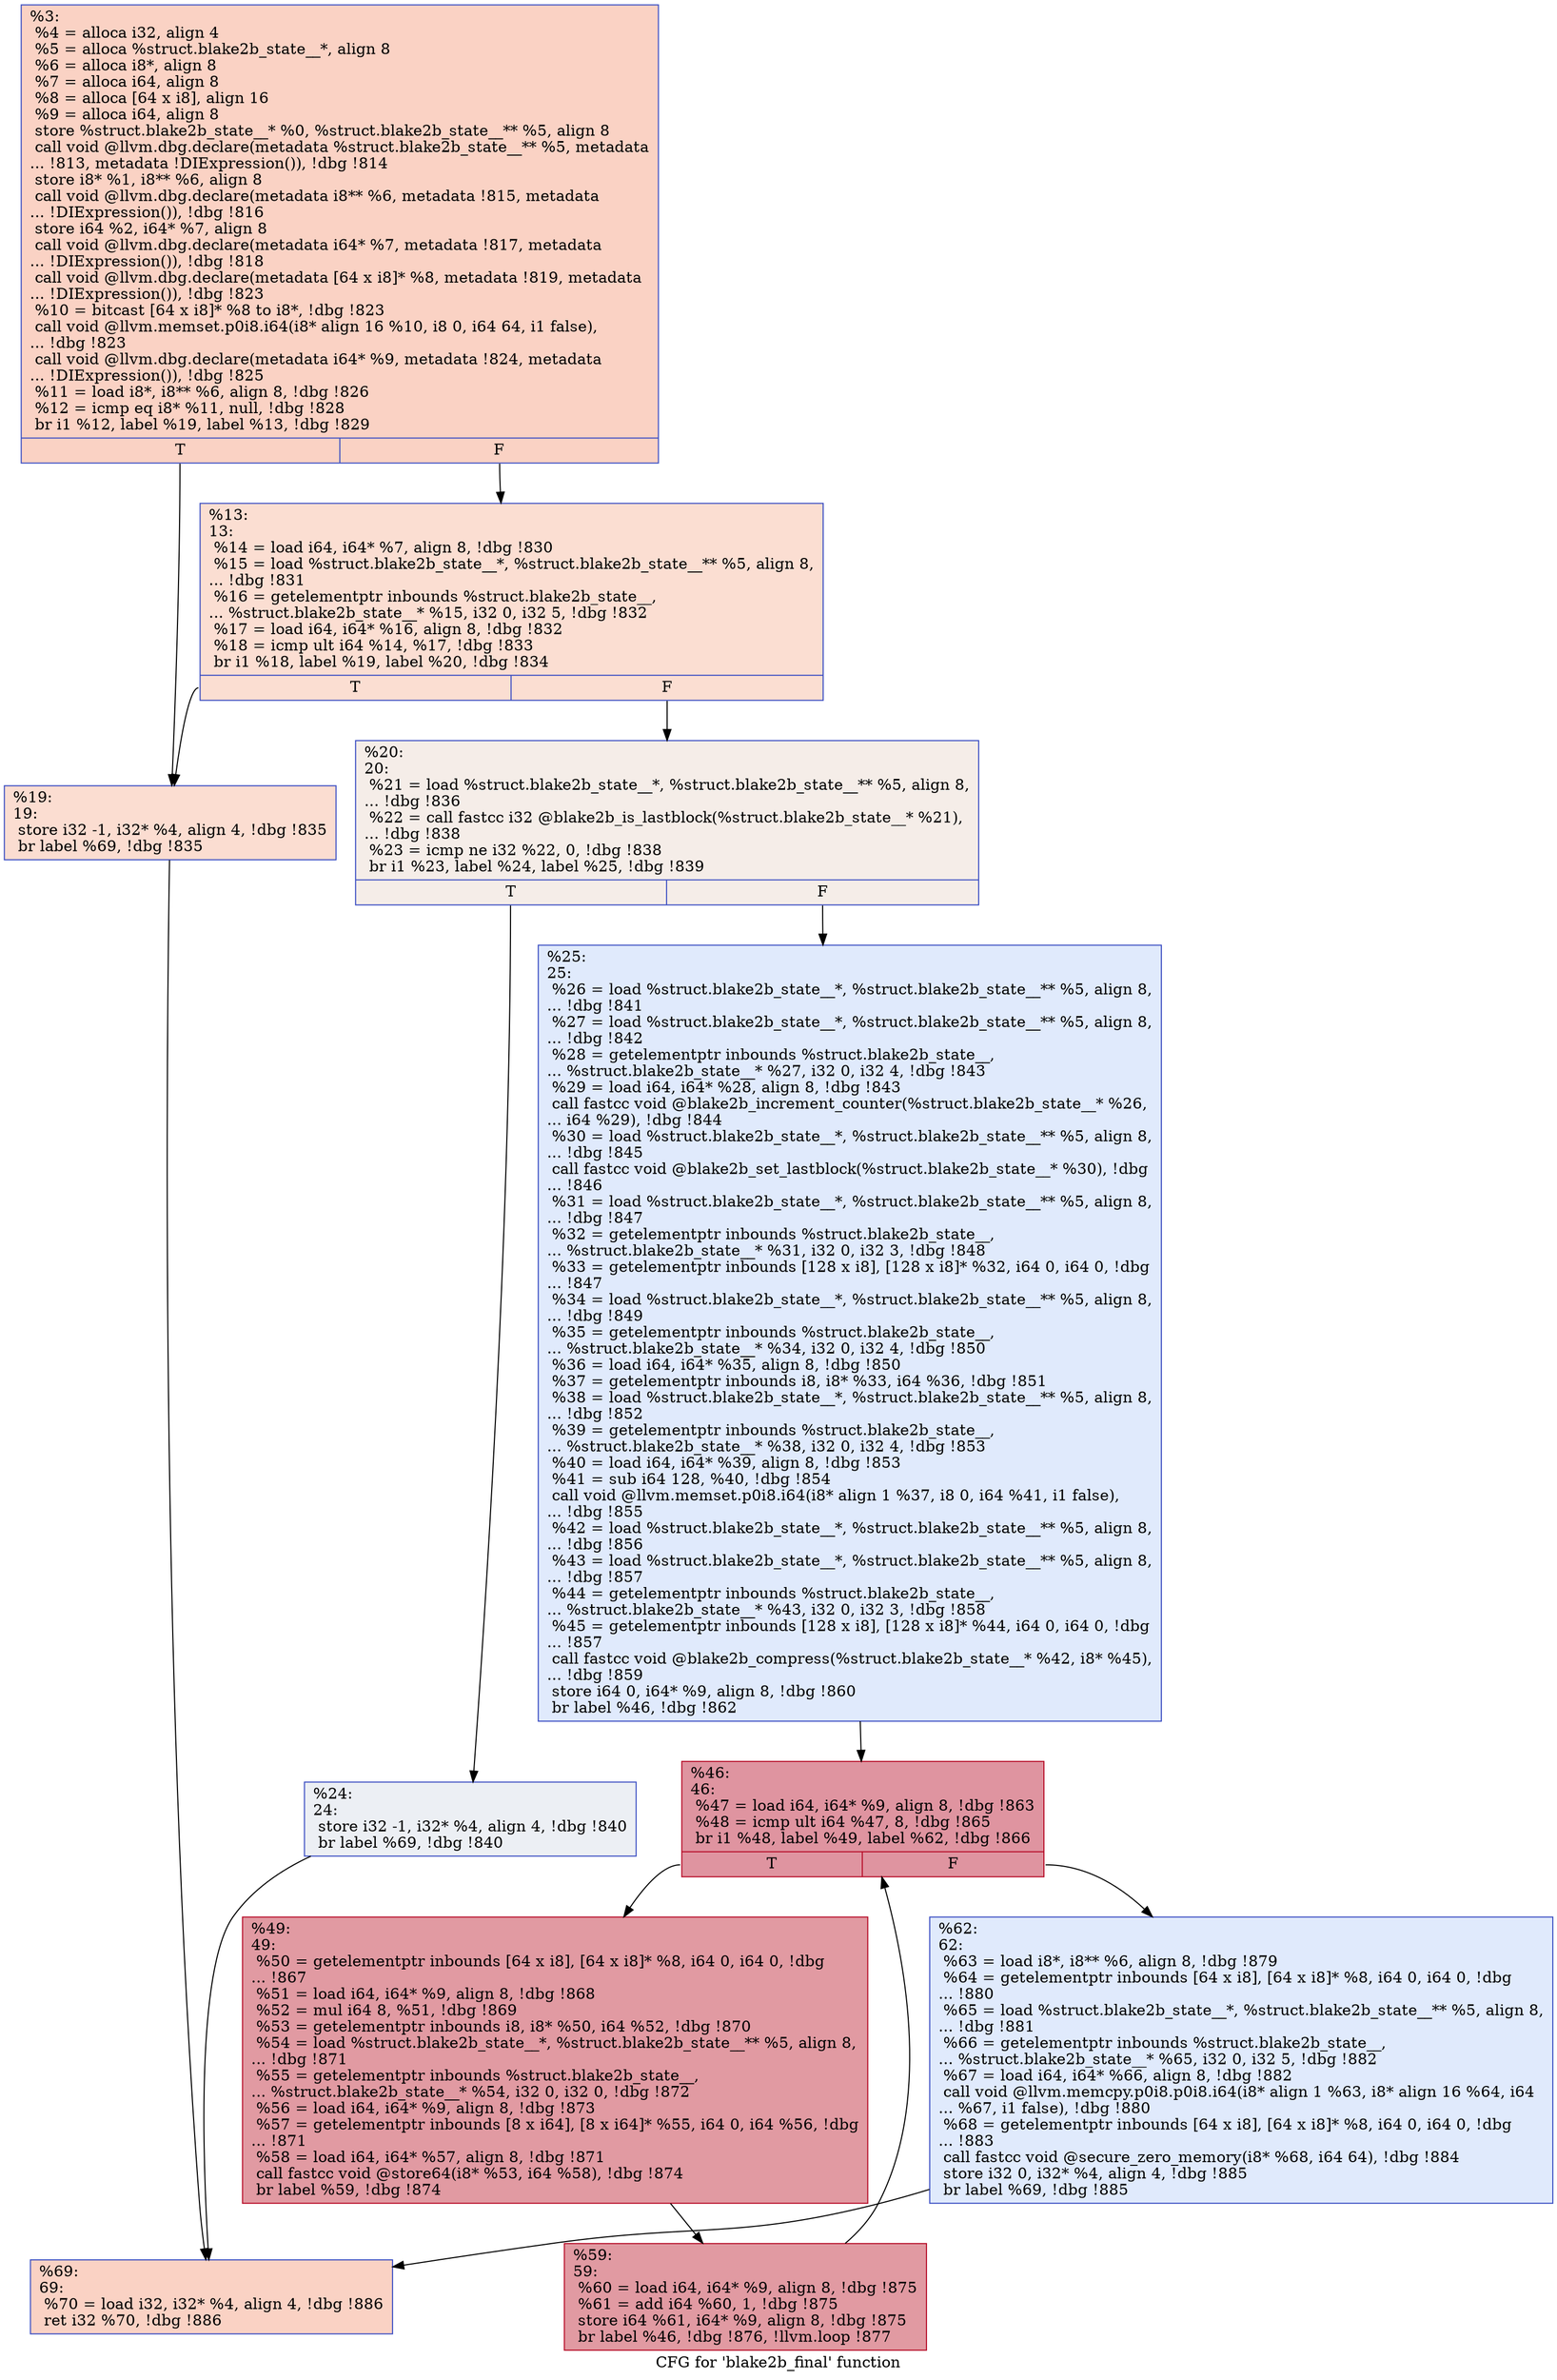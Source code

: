 digraph "CFG for 'blake2b_final' function" {
	label="CFG for 'blake2b_final' function";

	Node0x2150240 [shape=record,color="#3d50c3ff", style=filled, fillcolor="#f4987a70",label="{%3:\l  %4 = alloca i32, align 4\l  %5 = alloca %struct.blake2b_state__*, align 8\l  %6 = alloca i8*, align 8\l  %7 = alloca i64, align 8\l  %8 = alloca [64 x i8], align 16\l  %9 = alloca i64, align 8\l  store %struct.blake2b_state__* %0, %struct.blake2b_state__** %5, align 8\l  call void @llvm.dbg.declare(metadata %struct.blake2b_state__** %5, metadata\l... !813, metadata !DIExpression()), !dbg !814\l  store i8* %1, i8** %6, align 8\l  call void @llvm.dbg.declare(metadata i8** %6, metadata !815, metadata\l... !DIExpression()), !dbg !816\l  store i64 %2, i64* %7, align 8\l  call void @llvm.dbg.declare(metadata i64* %7, metadata !817, metadata\l... !DIExpression()), !dbg !818\l  call void @llvm.dbg.declare(metadata [64 x i8]* %8, metadata !819, metadata\l... !DIExpression()), !dbg !823\l  %10 = bitcast [64 x i8]* %8 to i8*, !dbg !823\l  call void @llvm.memset.p0i8.i64(i8* align 16 %10, i8 0, i64 64, i1 false),\l... !dbg !823\l  call void @llvm.dbg.declare(metadata i64* %9, metadata !824, metadata\l... !DIExpression()), !dbg !825\l  %11 = load i8*, i8** %6, align 8, !dbg !826\l  %12 = icmp eq i8* %11, null, !dbg !828\l  br i1 %12, label %19, label %13, !dbg !829\l|{<s0>T|<s1>F}}"];
	Node0x2150240:s0 -> Node0x20815c0;
	Node0x2150240:s1 -> Node0x2154050;
	Node0x2154050 [shape=record,color="#3d50c3ff", style=filled, fillcolor="#f7b59970",label="{%13:\l13:                                               \l  %14 = load i64, i64* %7, align 8, !dbg !830\l  %15 = load %struct.blake2b_state__*, %struct.blake2b_state__** %5, align 8,\l... !dbg !831\l  %16 = getelementptr inbounds %struct.blake2b_state__,\l... %struct.blake2b_state__* %15, i32 0, i32 5, !dbg !832\l  %17 = load i64, i64* %16, align 8, !dbg !832\l  %18 = icmp ult i64 %14, %17, !dbg !833\l  br i1 %18, label %19, label %20, !dbg !834\l|{<s0>T|<s1>F}}"];
	Node0x2154050:s0 -> Node0x20815c0;
	Node0x2154050:s1 -> Node0x2081610;
	Node0x20815c0 [shape=record,color="#3d50c3ff", style=filled, fillcolor="#f7b39670",label="{%19:\l19:                                               \l  store i32 -1, i32* %4, align 4, !dbg !835\l  br label %69, !dbg !835\l}"];
	Node0x20815c0 -> Node0x2081840;
	Node0x2081610 [shape=record,color="#3d50c3ff", style=filled, fillcolor="#e8d6cc70",label="{%20:\l20:                                               \l  %21 = load %struct.blake2b_state__*, %struct.blake2b_state__** %5, align 8,\l... !dbg !836\l  %22 = call fastcc i32 @blake2b_is_lastblock(%struct.blake2b_state__* %21),\l... !dbg !838\l  %23 = icmp ne i32 %22, 0, !dbg !838\l  br i1 %23, label %24, label %25, !dbg !839\l|{<s0>T|<s1>F}}"];
	Node0x2081610:s0 -> Node0x2081660;
	Node0x2081610:s1 -> Node0x20816b0;
	Node0x2081660 [shape=record,color="#3d50c3ff", style=filled, fillcolor="#d4dbe670",label="{%24:\l24:                                               \l  store i32 -1, i32* %4, align 4, !dbg !840\l  br label %69, !dbg !840\l}"];
	Node0x2081660 -> Node0x2081840;
	Node0x20816b0 [shape=record,color="#3d50c3ff", style=filled, fillcolor="#b9d0f970",label="{%25:\l25:                                               \l  %26 = load %struct.blake2b_state__*, %struct.blake2b_state__** %5, align 8,\l... !dbg !841\l  %27 = load %struct.blake2b_state__*, %struct.blake2b_state__** %5, align 8,\l... !dbg !842\l  %28 = getelementptr inbounds %struct.blake2b_state__,\l... %struct.blake2b_state__* %27, i32 0, i32 4, !dbg !843\l  %29 = load i64, i64* %28, align 8, !dbg !843\l  call fastcc void @blake2b_increment_counter(%struct.blake2b_state__* %26,\l... i64 %29), !dbg !844\l  %30 = load %struct.blake2b_state__*, %struct.blake2b_state__** %5, align 8,\l... !dbg !845\l  call fastcc void @blake2b_set_lastblock(%struct.blake2b_state__* %30), !dbg\l... !846\l  %31 = load %struct.blake2b_state__*, %struct.blake2b_state__** %5, align 8,\l... !dbg !847\l  %32 = getelementptr inbounds %struct.blake2b_state__,\l... %struct.blake2b_state__* %31, i32 0, i32 3, !dbg !848\l  %33 = getelementptr inbounds [128 x i8], [128 x i8]* %32, i64 0, i64 0, !dbg\l... !847\l  %34 = load %struct.blake2b_state__*, %struct.blake2b_state__** %5, align 8,\l... !dbg !849\l  %35 = getelementptr inbounds %struct.blake2b_state__,\l... %struct.blake2b_state__* %34, i32 0, i32 4, !dbg !850\l  %36 = load i64, i64* %35, align 8, !dbg !850\l  %37 = getelementptr inbounds i8, i8* %33, i64 %36, !dbg !851\l  %38 = load %struct.blake2b_state__*, %struct.blake2b_state__** %5, align 8,\l... !dbg !852\l  %39 = getelementptr inbounds %struct.blake2b_state__,\l... %struct.blake2b_state__* %38, i32 0, i32 4, !dbg !853\l  %40 = load i64, i64* %39, align 8, !dbg !853\l  %41 = sub i64 128, %40, !dbg !854\l  call void @llvm.memset.p0i8.i64(i8* align 1 %37, i8 0, i64 %41, i1 false),\l... !dbg !855\l  %42 = load %struct.blake2b_state__*, %struct.blake2b_state__** %5, align 8,\l... !dbg !856\l  %43 = load %struct.blake2b_state__*, %struct.blake2b_state__** %5, align 8,\l... !dbg !857\l  %44 = getelementptr inbounds %struct.blake2b_state__,\l... %struct.blake2b_state__* %43, i32 0, i32 3, !dbg !858\l  %45 = getelementptr inbounds [128 x i8], [128 x i8]* %44, i64 0, i64 0, !dbg\l... !857\l  call fastcc void @blake2b_compress(%struct.blake2b_state__* %42, i8* %45),\l... !dbg !859\l  store i64 0, i64* %9, align 8, !dbg !860\l  br label %46, !dbg !862\l}"];
	Node0x20816b0 -> Node0x2081700;
	Node0x2081700 [shape=record,color="#b70d28ff", style=filled, fillcolor="#b70d2870",label="{%46:\l46:                                               \l  %47 = load i64, i64* %9, align 8, !dbg !863\l  %48 = icmp ult i64 %47, 8, !dbg !865\l  br i1 %48, label %49, label %62, !dbg !866\l|{<s0>T|<s1>F}}"];
	Node0x2081700:s0 -> Node0x2081750;
	Node0x2081700:s1 -> Node0x20817f0;
	Node0x2081750 [shape=record,color="#b70d28ff", style=filled, fillcolor="#bb1b2c70",label="{%49:\l49:                                               \l  %50 = getelementptr inbounds [64 x i8], [64 x i8]* %8, i64 0, i64 0, !dbg\l... !867\l  %51 = load i64, i64* %9, align 8, !dbg !868\l  %52 = mul i64 8, %51, !dbg !869\l  %53 = getelementptr inbounds i8, i8* %50, i64 %52, !dbg !870\l  %54 = load %struct.blake2b_state__*, %struct.blake2b_state__** %5, align 8,\l... !dbg !871\l  %55 = getelementptr inbounds %struct.blake2b_state__,\l... %struct.blake2b_state__* %54, i32 0, i32 0, !dbg !872\l  %56 = load i64, i64* %9, align 8, !dbg !873\l  %57 = getelementptr inbounds [8 x i64], [8 x i64]* %55, i64 0, i64 %56, !dbg\l... !871\l  %58 = load i64, i64* %57, align 8, !dbg !871\l  call fastcc void @store64(i8* %53, i64 %58), !dbg !874\l  br label %59, !dbg !874\l}"];
	Node0x2081750 -> Node0x20817a0;
	Node0x20817a0 [shape=record,color="#b70d28ff", style=filled, fillcolor="#bb1b2c70",label="{%59:\l59:                                               \l  %60 = load i64, i64* %9, align 8, !dbg !875\l  %61 = add i64 %60, 1, !dbg !875\l  store i64 %61, i64* %9, align 8, !dbg !875\l  br label %46, !dbg !876, !llvm.loop !877\l}"];
	Node0x20817a0 -> Node0x2081700;
	Node0x20817f0 [shape=record,color="#3d50c3ff", style=filled, fillcolor="#b9d0f970",label="{%62:\l62:                                               \l  %63 = load i8*, i8** %6, align 8, !dbg !879\l  %64 = getelementptr inbounds [64 x i8], [64 x i8]* %8, i64 0, i64 0, !dbg\l... !880\l  %65 = load %struct.blake2b_state__*, %struct.blake2b_state__** %5, align 8,\l... !dbg !881\l  %66 = getelementptr inbounds %struct.blake2b_state__,\l... %struct.blake2b_state__* %65, i32 0, i32 5, !dbg !882\l  %67 = load i64, i64* %66, align 8, !dbg !882\l  call void @llvm.memcpy.p0i8.p0i8.i64(i8* align 1 %63, i8* align 16 %64, i64\l... %67, i1 false), !dbg !880\l  %68 = getelementptr inbounds [64 x i8], [64 x i8]* %8, i64 0, i64 0, !dbg\l... !883\l  call fastcc void @secure_zero_memory(i8* %68, i64 64), !dbg !884\l  store i32 0, i32* %4, align 4, !dbg !885\l  br label %69, !dbg !885\l}"];
	Node0x20817f0 -> Node0x2081840;
	Node0x2081840 [shape=record,color="#3d50c3ff", style=filled, fillcolor="#f4987a70",label="{%69:\l69:                                               \l  %70 = load i32, i32* %4, align 4, !dbg !886\l  ret i32 %70, !dbg !886\l}"];
}
